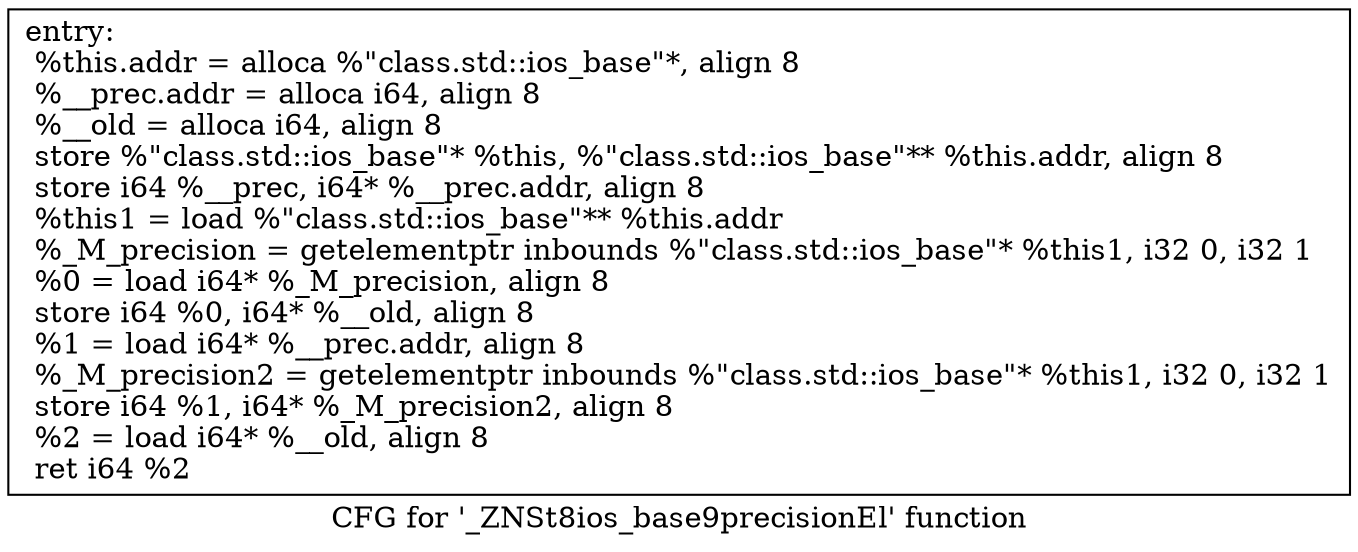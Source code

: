 digraph "CFG for '_ZNSt8ios_base9precisionEl' function" {
	label="CFG for '_ZNSt8ios_base9precisionEl' function";

	Node0x19fa9e0 [shape=record,label="{entry:\l  %this.addr = alloca %\"class.std::ios_base\"*, align 8\l  %__prec.addr = alloca i64, align 8\l  %__old = alloca i64, align 8\l  store %\"class.std::ios_base\"* %this, %\"class.std::ios_base\"** %this.addr, align 8\l  store i64 %__prec, i64* %__prec.addr, align 8\l  %this1 = load %\"class.std::ios_base\"** %this.addr\l  %_M_precision = getelementptr inbounds %\"class.std::ios_base\"* %this1, i32 0, i32 1\l  %0 = load i64* %_M_precision, align 8\l  store i64 %0, i64* %__old, align 8\l  %1 = load i64* %__prec.addr, align 8\l  %_M_precision2 = getelementptr inbounds %\"class.std::ios_base\"* %this1, i32 0, i32 1\l  store i64 %1, i64* %_M_precision2, align 8\l  %2 = load i64* %__old, align 8\l  ret i64 %2\l}"];
}
